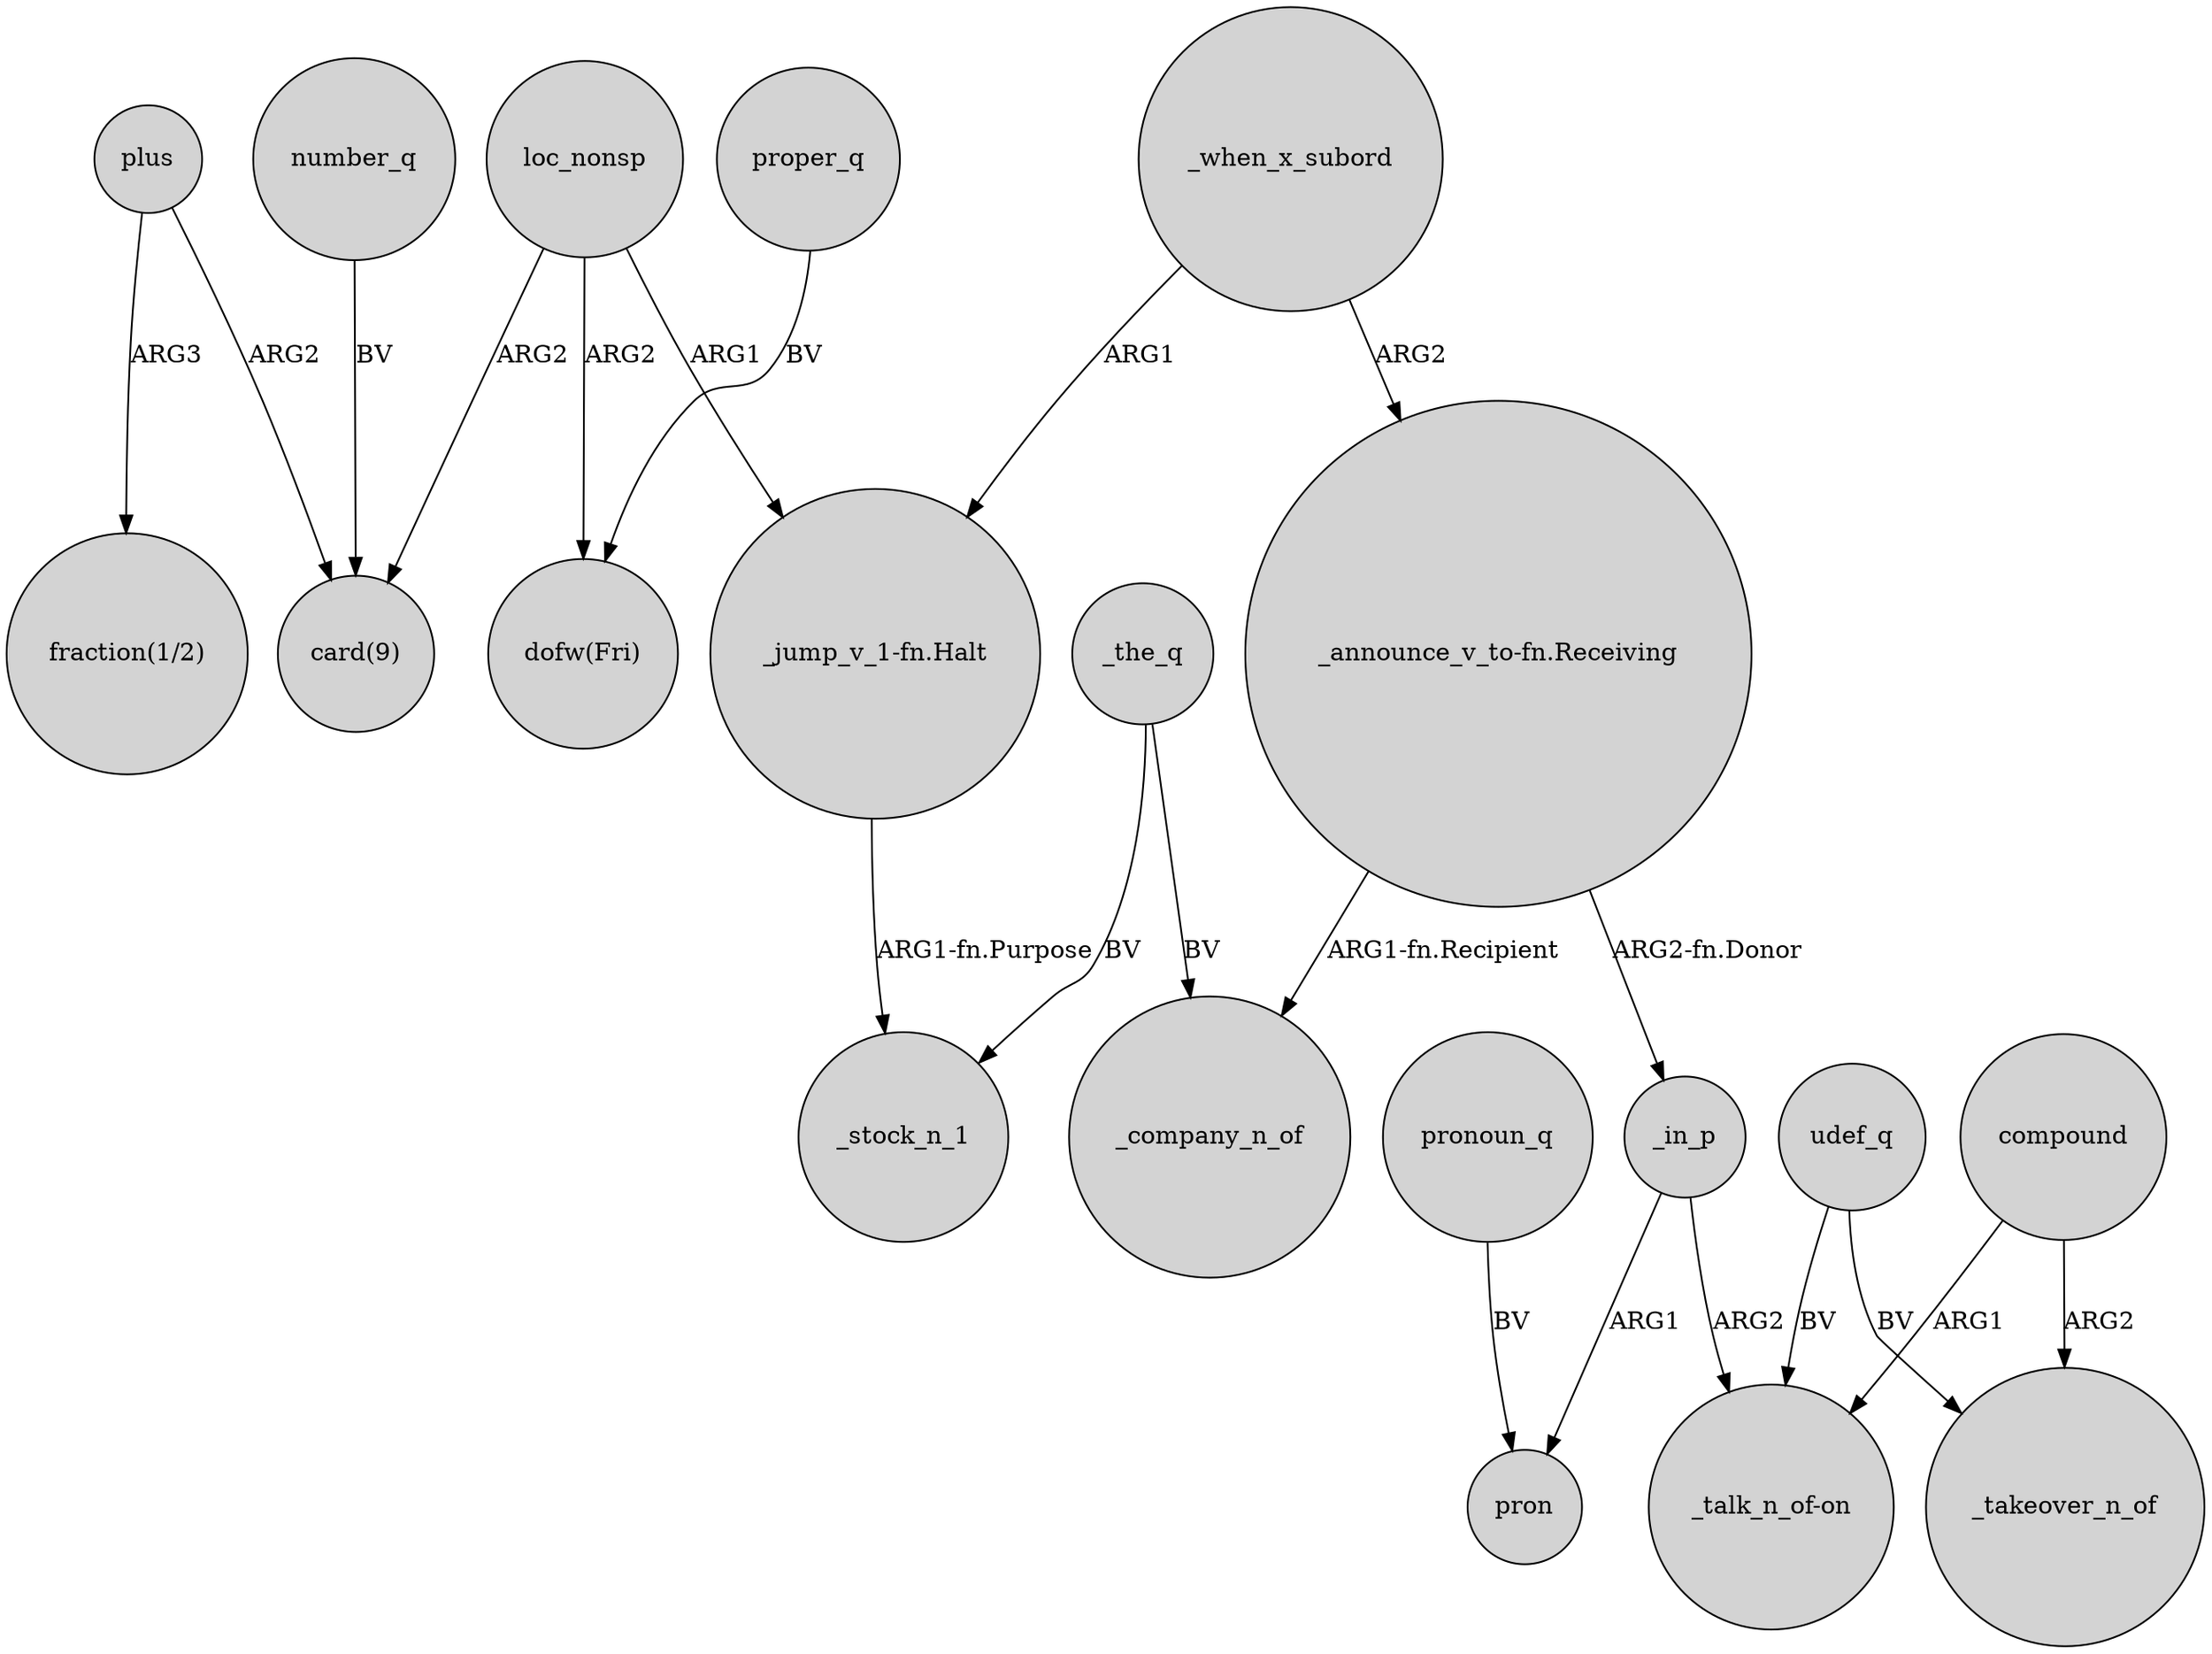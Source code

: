 digraph {
	node [shape=circle style=filled]
	loc_nonsp -> "card(9)" [label=ARG2]
	plus -> "card(9)" [label=ARG2]
	"_announce_v_to-fn.Receiving" -> _in_p [label="ARG2-fn.Donor"]
	"_announce_v_to-fn.Receiving" -> _company_n_of [label="ARG1-fn.Recipient"]
	proper_q -> "dofw(Fri)" [label=BV]
	loc_nonsp -> "dofw(Fri)" [label=ARG2]
	loc_nonsp -> "_jump_v_1-fn.Halt" [label=ARG1]
	compound -> "_talk_n_of-on" [label=ARG1]
	number_q -> "card(9)" [label=BV]
	pronoun_q -> pron [label=BV]
	udef_q -> _takeover_n_of [label=BV]
	_the_q -> _stock_n_1 [label=BV]
	_when_x_subord -> "_announce_v_to-fn.Receiving" [label=ARG2]
	_in_p -> "_talk_n_of-on" [label=ARG2]
	compound -> _takeover_n_of [label=ARG2]
	"_jump_v_1-fn.Halt" -> _stock_n_1 [label="ARG1-fn.Purpose"]
	_when_x_subord -> "_jump_v_1-fn.Halt" [label=ARG1]
	_the_q -> _company_n_of [label=BV]
	_in_p -> pron [label=ARG1]
	plus -> "fraction(1/2)" [label=ARG3]
	udef_q -> "_talk_n_of-on" [label=BV]
}
